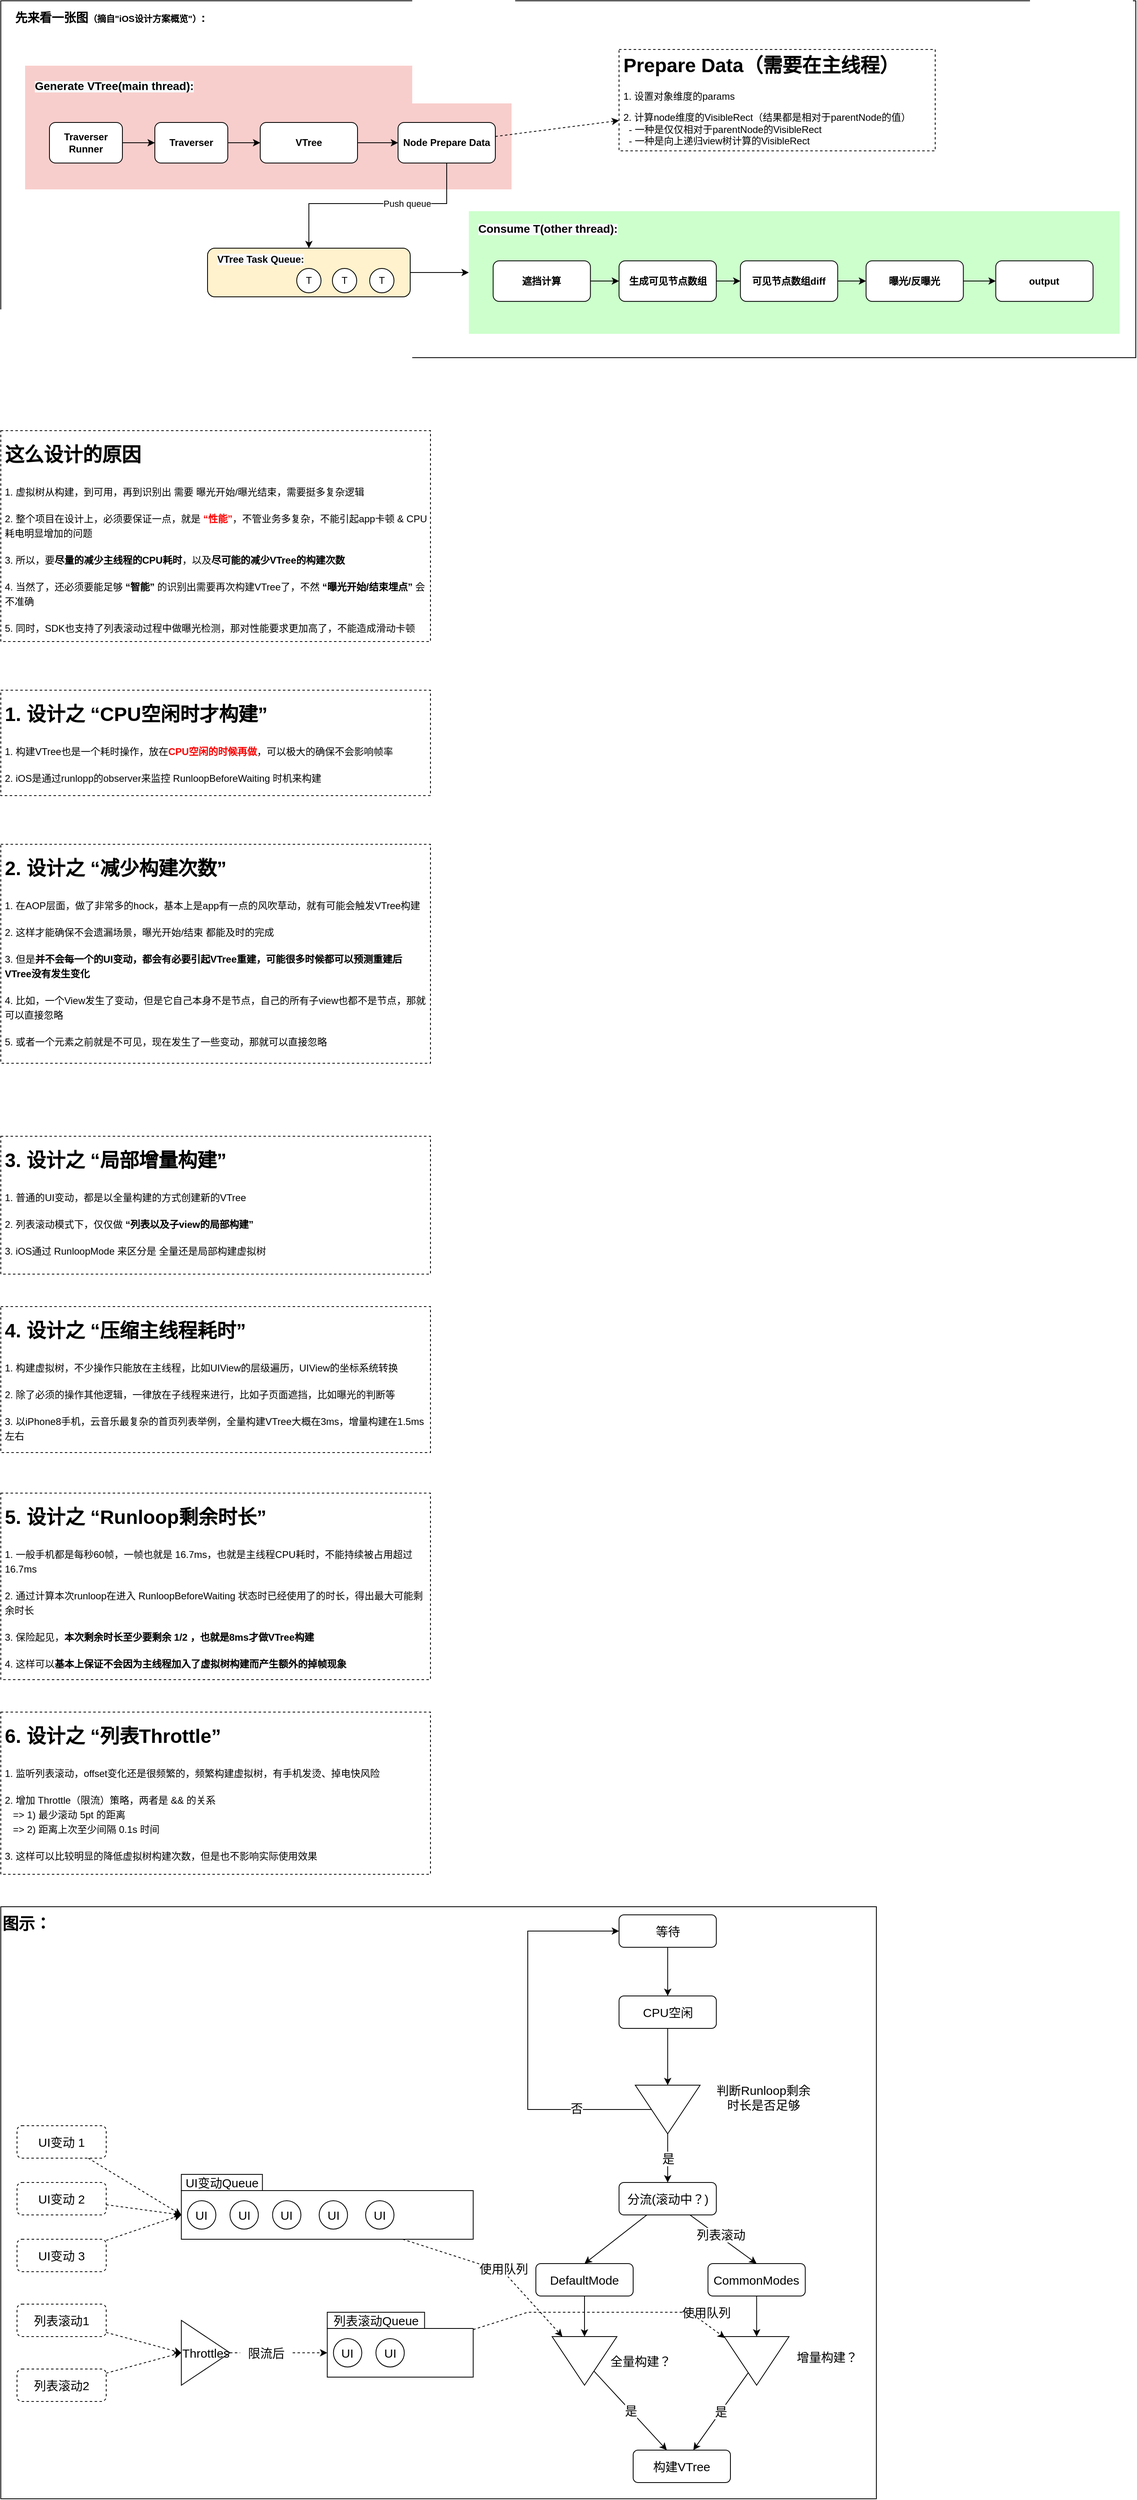 <mxfile version="14.6.11" type="github">
  <diagram id="L4FBNL-UVDjdbO8Y7trN" name="Page-1">
    <mxGraphModel dx="1293" dy="841" grid="1" gridSize="10" guides="1" tooltips="1" connect="1" arrows="1" fold="1" page="1" pageScale="1" pageWidth="827" pageHeight="1169" math="0" shadow="0">
      <root>
        <mxCell id="0" />
        <mxCell id="1" parent="0" />
        <mxCell id="hzlUUfZDoiTQ5_s8J0j7-102" value="" style="rounded=0;whiteSpace=wrap;html=1;fontSize=15;strokeColor=#000000;align=center;" vertex="1" parent="1">
          <mxGeometry x="40" y="2390" width="1080" height="730" as="geometry" />
        </mxCell>
        <mxCell id="hzlUUfZDoiTQ5_s8J0j7-34" value="" style="rounded=0;whiteSpace=wrap;html=1;" vertex="1" parent="1">
          <mxGeometry x="40" y="40" width="1400" height="440" as="geometry" />
        </mxCell>
        <mxCell id="hzlUUfZDoiTQ5_s8J0j7-2" value="&lt;b style=&quot;font-size: 15px&quot;&gt;先来看一张图&lt;/b&gt;&lt;b&gt;&lt;font style=&quot;font-size: 11px&quot;&gt;（摘自&quot;iOS设计方案概览&quot;）&lt;/font&gt;&lt;/b&gt;&lt;b style=&quot;font-size: 15px&quot;&gt;:&lt;/b&gt;" style="text;html=1;strokeColor=none;fillColor=none;align=center;verticalAlign=middle;whiteSpace=wrap;rounded=0;fontSize=15;" vertex="1" parent="1">
          <mxGeometry x="40" y="40" width="270" height="40" as="geometry" />
        </mxCell>
        <mxCell id="hzlUUfZDoiTQ5_s8J0j7-4" value="" style="rounded=0;whiteSpace=wrap;html=1;dashed=1;fillColor=#F8CECC;strokeColor=none;" vertex="1" parent="1">
          <mxGeometry x="70" y="120" width="600" height="152.5" as="geometry" />
        </mxCell>
        <mxCell id="hzlUUfZDoiTQ5_s8J0j7-5" style="edgeStyle=orthogonalEdgeStyle;rounded=0;orthogonalLoop=1;jettySize=auto;html=1;" edge="1" parent="1" source="hzlUUfZDoiTQ5_s8J0j7-6" target="hzlUUfZDoiTQ5_s8J0j7-8">
          <mxGeometry relative="1" as="geometry" />
        </mxCell>
        <mxCell id="hzlUUfZDoiTQ5_s8J0j7-6" value="&lt;b&gt;Traverser&lt;br&gt;Runner&lt;/b&gt;" style="rounded=1;whiteSpace=wrap;html=1;" vertex="1" parent="1">
          <mxGeometry x="100" y="190" width="90" height="50" as="geometry" />
        </mxCell>
        <mxCell id="hzlUUfZDoiTQ5_s8J0j7-7" style="edgeStyle=orthogonalEdgeStyle;rounded=0;orthogonalLoop=1;jettySize=auto;html=1;" edge="1" parent="1" source="hzlUUfZDoiTQ5_s8J0j7-8" target="hzlUUfZDoiTQ5_s8J0j7-12">
          <mxGeometry relative="1" as="geometry" />
        </mxCell>
        <mxCell id="hzlUUfZDoiTQ5_s8J0j7-8" value="&lt;b&gt;Traverser&lt;/b&gt;" style="rounded=1;whiteSpace=wrap;html=1;" vertex="1" parent="1">
          <mxGeometry x="230" y="190" width="90" height="50" as="geometry" />
        </mxCell>
        <mxCell id="hzlUUfZDoiTQ5_s8J0j7-9" style="edgeStyle=elbowEdgeStyle;rounded=0;orthogonalLoop=1;jettySize=auto;html=1;entryX=0.5;entryY=0;entryDx=0;entryDy=0;elbow=vertical;exitX=0.5;exitY=1;exitDx=0;exitDy=0;" edge="1" parent="1" source="hzlUUfZDoiTQ5_s8J0j7-24" target="hzlUUfZDoiTQ5_s8J0j7-14">
          <mxGeometry relative="1" as="geometry">
            <Array as="points">
              <mxPoint x="510" y="290" />
              <mxPoint x="570" y="300" />
            </Array>
          </mxGeometry>
        </mxCell>
        <mxCell id="hzlUUfZDoiTQ5_s8J0j7-10" value="Push queue" style="edgeLabel;html=1;align=center;verticalAlign=middle;resizable=0;points=[];" vertex="1" connectable="0" parent="hzlUUfZDoiTQ5_s8J0j7-9">
          <mxGeometry x="-0.17" relative="1" as="geometry">
            <mxPoint x="15" as="offset" />
          </mxGeometry>
        </mxCell>
        <mxCell id="hzlUUfZDoiTQ5_s8J0j7-11" style="edgeStyle=elbowEdgeStyle;rounded=0;orthogonalLoop=1;jettySize=auto;elbow=vertical;html=1;" edge="1" parent="1" source="hzlUUfZDoiTQ5_s8J0j7-12" target="hzlUUfZDoiTQ5_s8J0j7-24">
          <mxGeometry relative="1" as="geometry" />
        </mxCell>
        <mxCell id="hzlUUfZDoiTQ5_s8J0j7-12" value="&lt;b&gt;VTree&lt;/b&gt;" style="rounded=1;whiteSpace=wrap;html=1;" vertex="1" parent="1">
          <mxGeometry x="360" y="190" width="120" height="50" as="geometry" />
        </mxCell>
        <mxCell id="hzlUUfZDoiTQ5_s8J0j7-13" style="edgeStyle=elbowEdgeStyle;rounded=0;orthogonalLoop=1;jettySize=auto;elbow=vertical;html=1;entryX=0;entryY=0.5;entryDx=0;entryDy=0;" edge="1" parent="1" source="hzlUUfZDoiTQ5_s8J0j7-14" target="hzlUUfZDoiTQ5_s8J0j7-19">
          <mxGeometry relative="1" as="geometry" />
        </mxCell>
        <mxCell id="hzlUUfZDoiTQ5_s8J0j7-14" value="" style="rounded=1;whiteSpace=wrap;html=1;fillColor=#FFF2CC;" vertex="1" parent="1">
          <mxGeometry x="295" y="345" width="250" height="60" as="geometry" />
        </mxCell>
        <mxCell id="hzlUUfZDoiTQ5_s8J0j7-15" value="&lt;b style=&quot;color: rgb(0 , 0 , 0) ; font-family: &amp;#34;helvetica&amp;#34; ; font-size: 12px ; font-style: normal ; letter-spacing: normal ; text-align: center ; text-indent: 0px ; text-transform: none ; word-spacing: 0px ; background-color: rgb(248 , 249 , 250)&quot;&gt;VTree Task Queue:&lt;/b&gt;" style="text;whiteSpace=wrap;html=1;" vertex="1" parent="1">
          <mxGeometry x="305" y="345" width="130" height="30" as="geometry" />
        </mxCell>
        <mxCell id="hzlUUfZDoiTQ5_s8J0j7-16" value="T" style="ellipse;whiteSpace=wrap;html=1;aspect=fixed;" vertex="1" parent="1">
          <mxGeometry x="405" y="370" width="30" height="30" as="geometry" />
        </mxCell>
        <mxCell id="hzlUUfZDoiTQ5_s8J0j7-17" value="T" style="ellipse;whiteSpace=wrap;html=1;aspect=fixed;" vertex="1" parent="1">
          <mxGeometry x="449" y="370" width="30" height="30" as="geometry" />
        </mxCell>
        <mxCell id="hzlUUfZDoiTQ5_s8J0j7-18" value="T" style="ellipse;whiteSpace=wrap;html=1;aspect=fixed;" vertex="1" parent="1">
          <mxGeometry x="495" y="370" width="30" height="30" as="geometry" />
        </mxCell>
        <mxCell id="hzlUUfZDoiTQ5_s8J0j7-19" value="" style="rounded=0;whiteSpace=wrap;html=1;dashed=1;fillColor=#CCFFCC;strokeColor=none;" vertex="1" parent="1">
          <mxGeometry x="617.3" y="299.38" width="802.7" height="151.25" as="geometry" />
        </mxCell>
        <mxCell id="hzlUUfZDoiTQ5_s8J0j7-20" value="&lt;b style=&quot;color: rgb(0 , 0 , 0) ; font-family: &amp;#34;helvetica&amp;#34; ; font-style: normal ; letter-spacing: normal ; text-align: center ; text-indent: 0px ; text-transform: none ; word-spacing: 0px ; background-color: rgb(248 , 249 , 250)&quot;&gt;&lt;font style=&quot;font-size: 14px&quot;&gt;Consume T(other thread):&lt;/font&gt;&lt;/b&gt;" style="text;whiteSpace=wrap;html=1;" vertex="1" parent="1">
          <mxGeometry x="627.3" y="305.63" width="220" height="30" as="geometry" />
        </mxCell>
        <mxCell id="hzlUUfZDoiTQ5_s8J0j7-21" style="edgeStyle=elbowEdgeStyle;rounded=0;orthogonalLoop=1;jettySize=auto;elbow=vertical;html=1;" edge="1" parent="1" source="hzlUUfZDoiTQ5_s8J0j7-22" target="hzlUUfZDoiTQ5_s8J0j7-27">
          <mxGeometry relative="1" as="geometry" />
        </mxCell>
        <mxCell id="hzlUUfZDoiTQ5_s8J0j7-22" value="&lt;b&gt;遮挡计算&lt;/b&gt;" style="rounded=1;whiteSpace=wrap;html=1;" vertex="1" parent="1">
          <mxGeometry x="647.3" y="360.63" width="120" height="50" as="geometry" />
        </mxCell>
        <mxCell id="hzlUUfZDoiTQ5_s8J0j7-23" style="rounded=0;orthogonalLoop=1;jettySize=auto;html=1;dashed=1;" edge="1" parent="1" source="hzlUUfZDoiTQ5_s8J0j7-24" target="hzlUUfZDoiTQ5_s8J0j7-33">
          <mxGeometry relative="1" as="geometry" />
        </mxCell>
        <mxCell id="hzlUUfZDoiTQ5_s8J0j7-24" value="&lt;b&gt;Node Prepare Data&lt;/b&gt;" style="rounded=1;whiteSpace=wrap;html=1;" vertex="1" parent="1">
          <mxGeometry x="530" y="190" width="120" height="50" as="geometry" />
        </mxCell>
        <mxCell id="hzlUUfZDoiTQ5_s8J0j7-25" value="&lt;b style=&quot;color: rgb(0 , 0 , 0) ; font-family: &amp;#34;helvetica&amp;#34; ; font-style: normal ; letter-spacing: normal ; text-align: center ; text-indent: 0px ; text-transform: none ; word-spacing: 0px ; background-color: rgb(248 , 249 , 250)&quot;&gt;&lt;font style=&quot;font-size: 14px&quot;&gt;Generate VTree(main thread):&lt;/font&gt;&lt;/b&gt;" style="text;whiteSpace=wrap;html=1;" vertex="1" parent="1">
          <mxGeometry x="80" y="130" width="200" height="30" as="geometry" />
        </mxCell>
        <mxCell id="hzlUUfZDoiTQ5_s8J0j7-26" style="edgeStyle=elbowEdgeStyle;rounded=0;orthogonalLoop=1;jettySize=auto;elbow=vertical;html=1;" edge="1" parent="1" source="hzlUUfZDoiTQ5_s8J0j7-27" target="hzlUUfZDoiTQ5_s8J0j7-29">
          <mxGeometry relative="1" as="geometry" />
        </mxCell>
        <mxCell id="hzlUUfZDoiTQ5_s8J0j7-27" value="&lt;b&gt;生成可见节点数组&lt;/b&gt;" style="rounded=1;whiteSpace=wrap;html=1;" vertex="1" parent="1">
          <mxGeometry x="802.6" y="360.63" width="120" height="50" as="geometry" />
        </mxCell>
        <mxCell id="hzlUUfZDoiTQ5_s8J0j7-28" style="edgeStyle=elbowEdgeStyle;rounded=0;orthogonalLoop=1;jettySize=auto;elbow=vertical;html=1;" edge="1" parent="1" source="hzlUUfZDoiTQ5_s8J0j7-29" target="hzlUUfZDoiTQ5_s8J0j7-31">
          <mxGeometry relative="1" as="geometry" />
        </mxCell>
        <mxCell id="hzlUUfZDoiTQ5_s8J0j7-29" value="&lt;b&gt;可见节点数组diff&lt;/b&gt;" style="rounded=1;whiteSpace=wrap;html=1;" vertex="1" parent="1">
          <mxGeometry x="952.3" y="360.63" width="120" height="50" as="geometry" />
        </mxCell>
        <mxCell id="hzlUUfZDoiTQ5_s8J0j7-30" style="edgeStyle=elbowEdgeStyle;rounded=0;orthogonalLoop=1;jettySize=auto;elbow=vertical;html=1;" edge="1" parent="1" source="hzlUUfZDoiTQ5_s8J0j7-31" target="hzlUUfZDoiTQ5_s8J0j7-32">
          <mxGeometry relative="1" as="geometry" />
        </mxCell>
        <mxCell id="hzlUUfZDoiTQ5_s8J0j7-31" value="&lt;b&gt;曝光/反曝光&lt;/b&gt;" style="rounded=1;whiteSpace=wrap;html=1;" vertex="1" parent="1">
          <mxGeometry x="1107.3" y="360.63" width="120" height="50" as="geometry" />
        </mxCell>
        <mxCell id="hzlUUfZDoiTQ5_s8J0j7-32" value="&lt;b&gt;output&lt;/b&gt;" style="rounded=1;whiteSpace=wrap;html=1;" vertex="1" parent="1">
          <mxGeometry x="1267.3" y="360.63" width="120" height="50" as="geometry" />
        </mxCell>
        <mxCell id="hzlUUfZDoiTQ5_s8J0j7-33" value="&lt;h1&gt;Prepare Data（需要在主线程）&lt;/h1&gt;&lt;p&gt;1. 设置对象维度的params&lt;/p&gt;&lt;p&gt;2. 计算node维度的VisibleRect（结果都是相对于parentNode的值）&lt;br&gt;&amp;nbsp; - 一种是仅仅相对于parentNode的VisibleRect&lt;br&gt;&amp;nbsp; - 一种是向上递归view树计算的VisibleRect&lt;/p&gt;" style="text;html=1;fillColor=none;spacing=5;spacingTop=-20;whiteSpace=wrap;overflow=hidden;rounded=0;dashed=1;strokeColor=#000000;" vertex="1" parent="1">
          <mxGeometry x="802.6" y="100" width="390" height="125" as="geometry" />
        </mxCell>
        <mxCell id="hzlUUfZDoiTQ5_s8J0j7-35" value="&lt;h1&gt;&lt;font style=&quot;font-size: 24px&quot;&gt;这么设计的原因&lt;/font&gt;&lt;/h1&gt;&lt;p&gt;&lt;font style=&quot;font-size: 12px&quot;&gt;1. 虚拟树从构建，到可用，再到识别出 需要 曝光开始/曝光结束，需要挺多复杂逻辑&lt;/font&gt;&lt;/p&gt;&lt;p&gt;&lt;font style=&quot;font-size: 12px&quot;&gt;2. 整个项目在设计上，必须要保证一点，就是 &lt;font color=&quot;#ff0000&quot; style=&quot;font-weight: bold&quot;&gt;“性能”&lt;/font&gt;，不管业务多复杂，不能引起app卡顿 &amp;amp; CPU耗电明显增加的问题&lt;/font&gt;&lt;/p&gt;&lt;p&gt;&lt;font style=&quot;font-size: 12px&quot;&gt;3. 所以，要&lt;b&gt;尽量的减少主线程的CPU耗时&lt;/b&gt;，以及&lt;b&gt;尽可能的减少VTree的构建次数&lt;/b&gt;&lt;/font&gt;&lt;/p&gt;&lt;p&gt;&lt;font style=&quot;font-size: 12px&quot;&gt;4. 当然了，还必须要能足够 &lt;b&gt;“智能”&lt;/b&gt; 的识别出需要再次构建VTree了，不然 &lt;b&gt;“曝光开始/结束埋点”&lt;/b&gt; 会不准确&lt;/font&gt;&lt;/p&gt;&lt;p&gt;&lt;font style=&quot;font-size: 12px&quot;&gt;5. 同时，SDK也支持了列表滚动过程中做曝光检测，那对性能要求更加高了，不能造成滑动卡顿&lt;/font&gt;&lt;/p&gt;" style="text;html=1;fillColor=none;spacing=5;spacingTop=-20;whiteSpace=wrap;overflow=hidden;rounded=0;fontSize=15;align=left;strokeColor=#000000;dashed=1;" vertex="1" parent="1">
          <mxGeometry x="40" y="570" width="530" height="260" as="geometry" />
        </mxCell>
        <mxCell id="hzlUUfZDoiTQ5_s8J0j7-36" value="&lt;h1&gt;&lt;font style=&quot;font-size: 24px&quot;&gt;1. 设计之 “CPU空闲时才构建”&lt;/font&gt;&lt;/h1&gt;&lt;p&gt;&lt;font style=&quot;font-size: 12px&quot;&gt;1. 构建VTree也是一个耗时操作，放在&lt;b&gt;&lt;font color=&quot;#ff0000&quot;&gt;CPU空闲的时候再做&lt;/font&gt;&lt;/b&gt;，可以极大的确保不会影响帧率&lt;/font&gt;&lt;/p&gt;&lt;p&gt;&lt;font style=&quot;font-size: 12px&quot;&gt;2. iOS是通过runlopp的observer来监控 RunloopBeforeWaiting 时机来构建&lt;/font&gt;&lt;/p&gt;" style="text;html=1;fillColor=none;spacing=5;spacingTop=-20;whiteSpace=wrap;overflow=hidden;rounded=0;fontSize=15;align=left;strokeColor=#000000;dashed=1;" vertex="1" parent="1">
          <mxGeometry x="40" y="890" width="530" height="130" as="geometry" />
        </mxCell>
        <mxCell id="hzlUUfZDoiTQ5_s8J0j7-37" value="&lt;h1&gt;&lt;font style=&quot;font-size: 24px&quot;&gt;2. 设计之 “减少构建次数”&lt;/font&gt;&lt;/h1&gt;&lt;p&gt;&lt;font style=&quot;font-size: 12px&quot;&gt;1. 在AOP层面，做了非常多的hock，基本上是app有一点的风吹草动，就有可能会触发VTree构建&lt;/font&gt;&lt;/p&gt;&lt;p&gt;&lt;font style=&quot;font-size: 12px&quot;&gt;2. 这样才能确保不会遗漏场景，曝光开始/结束 都能及时的完成&lt;/font&gt;&lt;/p&gt;&lt;p&gt;&lt;font style=&quot;font-size: 12px&quot;&gt;3. 但是&lt;b&gt;并不会每一个的UI变动，都会有必要引起VTree重建，可能很多时候都可以预测重建后VTree没有发生变化&lt;/b&gt;&lt;/font&gt;&lt;/p&gt;&lt;p&gt;&lt;font style=&quot;font-size: 12px&quot;&gt;4. 比如，一个View发生了变动，但是它自己本身不是节点，自己的所有子view也都不是节点，那就可以直接忽略&lt;/font&gt;&lt;/p&gt;&lt;p&gt;&lt;font style=&quot;font-size: 12px&quot;&gt;5. 或者一个元素之前就是不可见，现在发生了一些变动，那就可以直接忽略&lt;/font&gt;&lt;/p&gt;" style="text;html=1;fillColor=none;spacing=5;spacingTop=-20;whiteSpace=wrap;overflow=hidden;rounded=0;fontSize=15;align=left;strokeColor=#000000;dashed=1;" vertex="1" parent="1">
          <mxGeometry x="40" y="1080" width="530" height="270" as="geometry" />
        </mxCell>
        <mxCell id="hzlUUfZDoiTQ5_s8J0j7-38" value="&lt;h1&gt;&lt;font style=&quot;font-size: 24px&quot;&gt;3. 设计之 “局部增量构建”&lt;/font&gt;&lt;/h1&gt;&lt;p&gt;&lt;font style=&quot;font-size: 12px&quot;&gt;1. 普通的UI变动，都是以全量构建的方式创建新的VTree&lt;/font&gt;&lt;/p&gt;&lt;p&gt;&lt;font style=&quot;font-size: 12px&quot;&gt;2. 列表滚动模式下，仅仅做 &lt;b&gt;“列表以及子view的局部构建”&amp;nbsp;&lt;/b&gt;&lt;/font&gt;&lt;/p&gt;&lt;p&gt;&lt;font style=&quot;font-size: 12px&quot;&gt;3. iOS通过 RunloopMode 来区分是 全量还是局部构建虚拟树&lt;/font&gt;&lt;/p&gt;" style="text;html=1;fillColor=none;spacing=5;spacingTop=-20;whiteSpace=wrap;overflow=hidden;rounded=0;fontSize=15;align=left;strokeColor=#000000;dashed=1;" vertex="1" parent="1">
          <mxGeometry x="40" y="1440" width="530" height="170" as="geometry" />
        </mxCell>
        <mxCell id="hzlUUfZDoiTQ5_s8J0j7-39" value="&lt;h1&gt;&lt;font style=&quot;font-size: 24px&quot;&gt;4. 设计之 “压缩主线程耗时”&lt;/font&gt;&lt;/h1&gt;&lt;p&gt;&lt;font style=&quot;font-size: 12px&quot;&gt;1. 构建虚拟树，不少操作只能放在主线程，比如UIView的层级遍历，UIView的坐标系统转换&lt;br&gt;&lt;/font&gt;&lt;/p&gt;&lt;p&gt;&lt;font style=&quot;font-size: 12px&quot;&gt;2. 除了必须的操作其他逻辑，一律放在子线程来进行，比如子页面遮挡，比如曝光的判断等&lt;/font&gt;&lt;/p&gt;&lt;p&gt;&lt;font style=&quot;font-size: 12px&quot;&gt;3. 以iPhone8手机，云音乐最复杂的首页列表举例，全量构建VTree大概在3ms，增量构建在1.5ms左右&lt;/font&gt;&lt;/p&gt;" style="text;html=1;fillColor=none;spacing=5;spacingTop=-20;whiteSpace=wrap;overflow=hidden;rounded=0;fontSize=15;align=left;strokeColor=#000000;dashed=1;" vertex="1" parent="1">
          <mxGeometry x="40" y="1650" width="530" height="180" as="geometry" />
        </mxCell>
        <mxCell id="hzlUUfZDoiTQ5_s8J0j7-40" value="&lt;h1&gt;&lt;font style=&quot;font-size: 24px&quot;&gt;5. 设计之 “Runloop剩余时长”&lt;/font&gt;&lt;/h1&gt;&lt;p&gt;&lt;font style=&quot;font-size: 12px&quot;&gt;1. 一般手机都是每秒60帧，一帧也就是 16.7ms，也就是主线程CPU耗时，不能持续被占用超过16.7ms&lt;/font&gt;&lt;/p&gt;&lt;p&gt;&lt;font style=&quot;font-size: 12px&quot;&gt;2. 通过计算本次runloop在进入 RunloopBeforeWaiting 状态时已经使用了的时长，得出最大可能剩余时长&lt;/font&gt;&lt;/p&gt;&lt;p&gt;&lt;font style=&quot;font-size: 12px&quot;&gt;3. 保险起见，&lt;b&gt;本次剩余时长至少要剩余 1/2 ，也就是8ms才做VTree构建&lt;/b&gt;&lt;/font&gt;&lt;/p&gt;&lt;p&gt;&lt;font style=&quot;font-size: 12px&quot;&gt;4. 这样可以&lt;b&gt;基本上保证不会因为主线程加入了虚拟树构建而产生额外的掉帧现象&lt;/b&gt;&lt;/font&gt;&lt;/p&gt;" style="text;html=1;fillColor=none;spacing=5;spacingTop=-20;whiteSpace=wrap;overflow=hidden;rounded=0;fontSize=15;align=left;strokeColor=#000000;dashed=1;" vertex="1" parent="1">
          <mxGeometry x="40" y="1880" width="530" height="230" as="geometry" />
        </mxCell>
        <mxCell id="hzlUUfZDoiTQ5_s8J0j7-61" style="rounded=0;orthogonalLoop=1;jettySize=auto;html=1;entryX=0;entryY=0.5;entryDx=0;entryDy=0;fontSize=15;dashed=1;" edge="1" parent="1" source="hzlUUfZDoiTQ5_s8J0j7-41" target="hzlUUfZDoiTQ5_s8J0j7-46">
          <mxGeometry relative="1" as="geometry" />
        </mxCell>
        <mxCell id="hzlUUfZDoiTQ5_s8J0j7-41" value="UI变动 1" style="rounded=1;whiteSpace=wrap;html=1;dashed=1;fontSize=15;strokeColor=#000000;align=center;" vertex="1" parent="1">
          <mxGeometry x="60.0" y="2660" width="110" height="40" as="geometry" />
        </mxCell>
        <mxCell id="hzlUUfZDoiTQ5_s8J0j7-62" style="edgeStyle=none;rounded=0;orthogonalLoop=1;jettySize=auto;html=1;entryX=0;entryY=0.5;entryDx=0;entryDy=0;dashed=1;fontSize=15;" edge="1" parent="1" source="hzlUUfZDoiTQ5_s8J0j7-42" target="hzlUUfZDoiTQ5_s8J0j7-46">
          <mxGeometry relative="1" as="geometry" />
        </mxCell>
        <mxCell id="hzlUUfZDoiTQ5_s8J0j7-42" value="UI变动 2" style="rounded=1;whiteSpace=wrap;html=1;dashed=1;fontSize=15;strokeColor=#000000;align=center;" vertex="1" parent="1">
          <mxGeometry x="60.0" y="2730" width="110" height="40" as="geometry" />
        </mxCell>
        <mxCell id="hzlUUfZDoiTQ5_s8J0j7-63" style="edgeStyle=none;rounded=0;orthogonalLoop=1;jettySize=auto;html=1;entryX=0;entryY=0.5;entryDx=0;entryDy=0;dashed=1;fontSize=15;" edge="1" parent="1" source="hzlUUfZDoiTQ5_s8J0j7-43" target="hzlUUfZDoiTQ5_s8J0j7-46">
          <mxGeometry relative="1" as="geometry" />
        </mxCell>
        <mxCell id="hzlUUfZDoiTQ5_s8J0j7-43" value="UI变动 3" style="rounded=1;whiteSpace=wrap;html=1;dashed=1;fontSize=15;strokeColor=#000000;align=center;" vertex="1" parent="1">
          <mxGeometry x="60.0" y="2800" width="110" height="40" as="geometry" />
        </mxCell>
        <mxCell id="hzlUUfZDoiTQ5_s8J0j7-64" style="edgeStyle=none;rounded=0;orthogonalLoop=1;jettySize=auto;html=1;entryX=0;entryY=0.5;entryDx=0;entryDy=0;dashed=1;fontSize=15;" edge="1" parent="1" source="hzlUUfZDoiTQ5_s8J0j7-44" target="hzlUUfZDoiTQ5_s8J0j7-66">
          <mxGeometry relative="1" as="geometry" />
        </mxCell>
        <mxCell id="hzlUUfZDoiTQ5_s8J0j7-44" value="列表滚动1" style="rounded=1;whiteSpace=wrap;html=1;dashed=1;fontSize=15;strokeColor=#000000;align=center;" vertex="1" parent="1">
          <mxGeometry x="60.0" y="2880" width="110" height="40" as="geometry" />
        </mxCell>
        <mxCell id="hzlUUfZDoiTQ5_s8J0j7-65" style="edgeStyle=none;rounded=0;orthogonalLoop=1;jettySize=auto;html=1;entryX=0;entryY=0.5;entryDx=0;entryDy=0;dashed=1;fontSize=15;" edge="1" parent="1" source="hzlUUfZDoiTQ5_s8J0j7-45" target="hzlUUfZDoiTQ5_s8J0j7-66">
          <mxGeometry relative="1" as="geometry" />
        </mxCell>
        <mxCell id="hzlUUfZDoiTQ5_s8J0j7-45" value="列表滚动2" style="rounded=1;whiteSpace=wrap;html=1;dashed=1;fontSize=15;strokeColor=#000000;align=center;" vertex="1" parent="1">
          <mxGeometry x="60.0" y="2960" width="110" height="40" as="geometry" />
        </mxCell>
        <mxCell id="hzlUUfZDoiTQ5_s8J0j7-96" style="edgeStyle=none;rounded=0;orthogonalLoop=1;jettySize=auto;html=1;fontSize=15;dashed=1;" edge="1" parent="1" source="hzlUUfZDoiTQ5_s8J0j7-46" target="hzlUUfZDoiTQ5_s8J0j7-89">
          <mxGeometry relative="1" as="geometry">
            <Array as="points">
              <mxPoint x="660" y="2840" />
            </Array>
          </mxGeometry>
        </mxCell>
        <mxCell id="hzlUUfZDoiTQ5_s8J0j7-97" value="使用队列" style="edgeLabel;html=1;align=center;verticalAlign=middle;resizable=0;points=[];fontSize=15;" vertex="1" connectable="0" parent="hzlUUfZDoiTQ5_s8J0j7-96">
          <mxGeometry x="0.081" y="4" relative="1" as="geometry">
            <mxPoint as="offset" />
          </mxGeometry>
        </mxCell>
        <mxCell id="hzlUUfZDoiTQ5_s8J0j7-46" value="" style="rounded=0;whiteSpace=wrap;html=1;fontSize=15;strokeColor=#000000;align=center;" vertex="1" parent="1">
          <mxGeometry x="262.7" y="2740" width="360" height="60" as="geometry" />
        </mxCell>
        <mxCell id="hzlUUfZDoiTQ5_s8J0j7-47" value="UI" style="ellipse;whiteSpace=wrap;html=1;aspect=fixed;fontSize=15;strokeColor=#000000;align=center;" vertex="1" parent="1">
          <mxGeometry x="270.3" y="2752.5" width="35" height="35" as="geometry" />
        </mxCell>
        <mxCell id="hzlUUfZDoiTQ5_s8J0j7-48" value="UI" style="ellipse;whiteSpace=wrap;html=1;aspect=fixed;fontSize=15;strokeColor=#000000;align=center;" vertex="1" parent="1">
          <mxGeometry x="432.7" y="2752.5" width="35" height="35" as="geometry" />
        </mxCell>
        <mxCell id="hzlUUfZDoiTQ5_s8J0j7-49" value="UI" style="ellipse;whiteSpace=wrap;html=1;aspect=fixed;fontSize=15;strokeColor=#000000;align=center;" vertex="1" parent="1">
          <mxGeometry x="322.7" y="2752.5" width="35" height="35" as="geometry" />
        </mxCell>
        <mxCell id="hzlUUfZDoiTQ5_s8J0j7-50" value="UI" style="ellipse;whiteSpace=wrap;html=1;aspect=fixed;fontSize=15;strokeColor=#000000;align=center;" vertex="1" parent="1">
          <mxGeometry x="375.2" y="2752.5" width="35" height="35" as="geometry" />
        </mxCell>
        <mxCell id="hzlUUfZDoiTQ5_s8J0j7-51" value="UI" style="ellipse;whiteSpace=wrap;html=1;aspect=fixed;fontSize=15;strokeColor=#000000;align=center;" vertex="1" parent="1">
          <mxGeometry x="490" y="2752.5" width="35" height="35" as="geometry" />
        </mxCell>
        <mxCell id="hzlUUfZDoiTQ5_s8J0j7-52" value="UI变动Queue" style="text;html=1;fillColor=none;align=center;verticalAlign=middle;whiteSpace=wrap;rounded=0;fontSize=15;strokeColor=#000000;" vertex="1" parent="1">
          <mxGeometry x="262.7" y="2720" width="100" height="20" as="geometry" />
        </mxCell>
        <mxCell id="hzlUUfZDoiTQ5_s8J0j7-98" style="edgeStyle=none;rounded=0;orthogonalLoop=1;jettySize=auto;html=1;dashed=1;fontSize=15;" edge="1" parent="1" source="hzlUUfZDoiTQ5_s8J0j7-53" target="hzlUUfZDoiTQ5_s8J0j7-88">
          <mxGeometry relative="1" as="geometry">
            <Array as="points">
              <mxPoint x="690" y="2890" />
              <mxPoint x="890" y="2890" />
            </Array>
          </mxGeometry>
        </mxCell>
        <mxCell id="hzlUUfZDoiTQ5_s8J0j7-53" value="" style="rounded=0;whiteSpace=wrap;html=1;fontSize=15;strokeColor=#000000;align=center;" vertex="1" parent="1">
          <mxGeometry x="442.7" y="2910" width="180" height="60" as="geometry" />
        </mxCell>
        <mxCell id="hzlUUfZDoiTQ5_s8J0j7-54" value="UI" style="ellipse;whiteSpace=wrap;html=1;aspect=fixed;fontSize=15;strokeColor=#000000;align=center;" vertex="1" parent="1">
          <mxGeometry x="450.3" y="2922.5" width="35" height="35" as="geometry" />
        </mxCell>
        <mxCell id="hzlUUfZDoiTQ5_s8J0j7-56" value="UI" style="ellipse;whiteSpace=wrap;html=1;aspect=fixed;fontSize=15;strokeColor=#000000;align=center;" vertex="1" parent="1">
          <mxGeometry x="502.7" y="2922.5" width="35" height="35" as="geometry" />
        </mxCell>
        <mxCell id="hzlUUfZDoiTQ5_s8J0j7-59" value="列表滚动Queue" style="text;html=1;fillColor=none;align=center;verticalAlign=middle;whiteSpace=wrap;rounded=0;fontSize=15;strokeColor=#000000;" vertex="1" parent="1">
          <mxGeometry x="442.7" y="2890" width="120" height="20" as="geometry" />
        </mxCell>
        <mxCell id="hzlUUfZDoiTQ5_s8J0j7-60" value="&lt;h1&gt;&lt;font style=&quot;font-size: 24px&quot;&gt;6. 设计之 “列表Throttle”&lt;/font&gt;&lt;/h1&gt;&lt;p&gt;&lt;font style=&quot;font-size: 12px&quot;&gt;1. 监听列表滚动，offset变化还是很频繁的，频繁构建虚拟树，有手机发烫、掉电快风险&lt;/font&gt;&lt;/p&gt;&lt;p&gt;&lt;font style=&quot;font-size: 12px&quot;&gt;2. 增加 Throttle（限流）策略，两者是 &amp;amp;&amp;amp; 的关系&lt;br&gt;&amp;nbsp; &amp;nbsp;=&amp;gt; 1) 最少滚动 5pt 的距离&lt;br&gt;&amp;nbsp; &amp;nbsp;=&amp;gt; 2) 距离上次至少间隔 0.1s 时间&lt;/font&gt;&lt;/p&gt;&lt;p&gt;&lt;font style=&quot;font-size: 12px&quot;&gt;3. 这样可以比较明显的降低虚拟树构建次数，但是也不影响实际使用效果&lt;/font&gt;&lt;/p&gt;" style="text;html=1;fillColor=none;spacing=5;spacingTop=-20;whiteSpace=wrap;overflow=hidden;rounded=0;fontSize=15;align=left;strokeColor=#000000;dashed=1;" vertex="1" parent="1">
          <mxGeometry x="40" y="2150" width="530" height="200" as="geometry" />
        </mxCell>
        <mxCell id="hzlUUfZDoiTQ5_s8J0j7-67" style="edgeStyle=none;rounded=0;orthogonalLoop=1;jettySize=auto;html=1;entryX=0;entryY=0.5;entryDx=0;entryDy=0;dashed=1;fontSize=15;startArrow=none;" edge="1" parent="1" source="hzlUUfZDoiTQ5_s8J0j7-68" target="hzlUUfZDoiTQ5_s8J0j7-53">
          <mxGeometry relative="1" as="geometry" />
        </mxCell>
        <mxCell id="hzlUUfZDoiTQ5_s8J0j7-66" value="Throttles" style="triangle;whiteSpace=wrap;html=1;fontSize=15;strokeColor=#000000;align=center;" vertex="1" parent="1">
          <mxGeometry x="262.7" y="2900" width="60" height="80" as="geometry" />
        </mxCell>
        <mxCell id="hzlUUfZDoiTQ5_s8J0j7-68" value="限流后" style="text;html=1;strokeColor=none;fillColor=none;align=center;verticalAlign=middle;whiteSpace=wrap;rounded=0;fontSize=15;" vertex="1" parent="1">
          <mxGeometry x="335.2" y="2930" width="64.8" height="20" as="geometry" />
        </mxCell>
        <mxCell id="hzlUUfZDoiTQ5_s8J0j7-69" value="" style="edgeStyle=none;rounded=0;orthogonalLoop=1;jettySize=auto;html=1;entryX=0;entryY=0.5;entryDx=0;entryDy=0;dashed=1;fontSize=15;endArrow=none;" edge="1" parent="1" source="hzlUUfZDoiTQ5_s8J0j7-66" target="hzlUUfZDoiTQ5_s8J0j7-68">
          <mxGeometry relative="1" as="geometry">
            <mxPoint x="322.7" y="2940" as="sourcePoint" />
            <mxPoint x="442.7" y="2940" as="targetPoint" />
          </mxGeometry>
        </mxCell>
        <mxCell id="hzlUUfZDoiTQ5_s8J0j7-71" style="edgeStyle=none;rounded=0;orthogonalLoop=1;jettySize=auto;html=1;fontSize=15;" edge="1" parent="1" source="hzlUUfZDoiTQ5_s8J0j7-76" target="hzlUUfZDoiTQ5_s8J0j7-70">
          <mxGeometry relative="1" as="geometry">
            <mxPoint x="862.6" y="2410" as="sourcePoint" />
          </mxGeometry>
        </mxCell>
        <mxCell id="hzlUUfZDoiTQ5_s8J0j7-74" style="edgeStyle=none;rounded=0;orthogonalLoop=1;jettySize=auto;html=1;fontSize=15;" edge="1" parent="1" source="hzlUUfZDoiTQ5_s8J0j7-70" target="hzlUUfZDoiTQ5_s8J0j7-73">
          <mxGeometry relative="1" as="geometry" />
        </mxCell>
        <mxCell id="hzlUUfZDoiTQ5_s8J0j7-70" value="CPU空闲" style="rounded=1;whiteSpace=wrap;html=1;fontSize=15;strokeColor=#000000;align=center;" vertex="1" parent="1">
          <mxGeometry x="802.6" y="2500" width="120" height="40" as="geometry" />
        </mxCell>
        <mxCell id="hzlUUfZDoiTQ5_s8J0j7-77" style="edgeStyle=none;rounded=0;orthogonalLoop=1;jettySize=auto;html=1;entryX=0;entryY=0.5;entryDx=0;entryDy=0;fontSize=15;" edge="1" parent="1" source="hzlUUfZDoiTQ5_s8J0j7-73" target="hzlUUfZDoiTQ5_s8J0j7-76">
          <mxGeometry relative="1" as="geometry">
            <Array as="points">
              <mxPoint x="690" y="2640" />
              <mxPoint x="690" y="2420" />
            </Array>
          </mxGeometry>
        </mxCell>
        <mxCell id="hzlUUfZDoiTQ5_s8J0j7-78" value="否" style="edgeLabel;html=1;align=center;verticalAlign=middle;resizable=0;points=[];fontSize=15;" vertex="1" connectable="0" parent="hzlUUfZDoiTQ5_s8J0j7-77">
          <mxGeometry x="-0.618" y="-2" relative="1" as="geometry">
            <mxPoint as="offset" />
          </mxGeometry>
        </mxCell>
        <mxCell id="hzlUUfZDoiTQ5_s8J0j7-80" value="是" style="edgeStyle=none;rounded=0;orthogonalLoop=1;jettySize=auto;html=1;fontSize=15;" edge="1" parent="1" source="hzlUUfZDoiTQ5_s8J0j7-73" target="hzlUUfZDoiTQ5_s8J0j7-79">
          <mxGeometry relative="1" as="geometry" />
        </mxCell>
        <mxCell id="hzlUUfZDoiTQ5_s8J0j7-73" value="" style="triangle;whiteSpace=wrap;html=1;fontSize=15;strokeColor=#000000;align=center;rotation=90;" vertex="1" parent="1">
          <mxGeometry x="832.6" y="2600" width="60" height="80" as="geometry" />
        </mxCell>
        <mxCell id="hzlUUfZDoiTQ5_s8J0j7-75" value="判断Runloop剩余&lt;br&gt;时长是否足够" style="text;html=1;strokeColor=none;fillColor=none;align=center;verticalAlign=middle;whiteSpace=wrap;rounded=0;fontSize=15;" vertex="1" parent="1">
          <mxGeometry x="912.3" y="2600" width="137.7" height="50" as="geometry" />
        </mxCell>
        <mxCell id="hzlUUfZDoiTQ5_s8J0j7-76" value="等待" style="rounded=1;whiteSpace=wrap;html=1;fontSize=15;strokeColor=#000000;align=center;" vertex="1" parent="1">
          <mxGeometry x="802.6" y="2400" width="120" height="40" as="geometry" />
        </mxCell>
        <mxCell id="hzlUUfZDoiTQ5_s8J0j7-83" style="edgeStyle=none;rounded=0;orthogonalLoop=1;jettySize=auto;html=1;entryX=0.5;entryY=0;entryDx=0;entryDy=0;fontSize=15;" edge="1" parent="1" source="hzlUUfZDoiTQ5_s8J0j7-79" target="hzlUUfZDoiTQ5_s8J0j7-81">
          <mxGeometry relative="1" as="geometry" />
        </mxCell>
        <mxCell id="hzlUUfZDoiTQ5_s8J0j7-84" style="edgeStyle=none;rounded=0;orthogonalLoop=1;jettySize=auto;html=1;entryX=0.5;entryY=0;entryDx=0;entryDy=0;fontSize=15;" edge="1" parent="1" source="hzlUUfZDoiTQ5_s8J0j7-79" target="hzlUUfZDoiTQ5_s8J0j7-82">
          <mxGeometry relative="1" as="geometry" />
        </mxCell>
        <mxCell id="hzlUUfZDoiTQ5_s8J0j7-85" value="列表滚动" style="edgeLabel;html=1;align=center;verticalAlign=middle;resizable=0;points=[];fontSize=15;" vertex="1" connectable="0" parent="hzlUUfZDoiTQ5_s8J0j7-84">
          <mxGeometry x="-0.12" y="3" relative="1" as="geometry">
            <mxPoint as="offset" />
          </mxGeometry>
        </mxCell>
        <mxCell id="hzlUUfZDoiTQ5_s8J0j7-79" value="分流(滚动中？)" style="rounded=1;whiteSpace=wrap;html=1;fontSize=15;strokeColor=#000000;align=center;" vertex="1" parent="1">
          <mxGeometry x="802.6" y="2730" width="120" height="40" as="geometry" />
        </mxCell>
        <mxCell id="hzlUUfZDoiTQ5_s8J0j7-92" style="edgeStyle=none;rounded=0;orthogonalLoop=1;jettySize=auto;html=1;fontSize=15;" edge="1" parent="1" source="hzlUUfZDoiTQ5_s8J0j7-81" target="hzlUUfZDoiTQ5_s8J0j7-89">
          <mxGeometry relative="1" as="geometry" />
        </mxCell>
        <mxCell id="hzlUUfZDoiTQ5_s8J0j7-81" value="DefaultMode" style="rounded=1;whiteSpace=wrap;html=1;fontSize=15;strokeColor=#000000;align=center;" vertex="1" parent="1">
          <mxGeometry x="700" y="2830" width="120" height="40" as="geometry" />
        </mxCell>
        <mxCell id="hzlUUfZDoiTQ5_s8J0j7-95" style="edgeStyle=none;rounded=0;orthogonalLoop=1;jettySize=auto;html=1;fontSize=15;" edge="1" parent="1" source="hzlUUfZDoiTQ5_s8J0j7-82" target="hzlUUfZDoiTQ5_s8J0j7-88">
          <mxGeometry relative="1" as="geometry" />
        </mxCell>
        <mxCell id="hzlUUfZDoiTQ5_s8J0j7-82" value="CommonModes" style="rounded=1;whiteSpace=wrap;html=1;fontSize=15;strokeColor=#000000;align=center;" vertex="1" parent="1">
          <mxGeometry x="912.3" y="2830" width="120" height="40" as="geometry" />
        </mxCell>
        <mxCell id="hzlUUfZDoiTQ5_s8J0j7-86" value="构建VTree" style="rounded=1;whiteSpace=wrap;html=1;fontSize=15;strokeColor=#000000;align=center;" vertex="1" parent="1">
          <mxGeometry x="820" y="3060" width="120" height="40" as="geometry" />
        </mxCell>
        <mxCell id="hzlUUfZDoiTQ5_s8J0j7-94" value="是" style="edgeStyle=none;rounded=0;orthogonalLoop=1;jettySize=auto;html=1;fontSize=15;" edge="1" parent="1" source="hzlUUfZDoiTQ5_s8J0j7-88" target="hzlUUfZDoiTQ5_s8J0j7-86">
          <mxGeometry relative="1" as="geometry" />
        </mxCell>
        <mxCell id="hzlUUfZDoiTQ5_s8J0j7-88" value="" style="triangle;whiteSpace=wrap;html=1;fontSize=15;strokeColor=#000000;align=center;rotation=90;" vertex="1" parent="1">
          <mxGeometry x="942.3" y="2910" width="60" height="80" as="geometry" />
        </mxCell>
        <mxCell id="hzlUUfZDoiTQ5_s8J0j7-93" value="是" style="edgeStyle=none;rounded=0;orthogonalLoop=1;jettySize=auto;html=1;fontSize=15;" edge="1" parent="1" source="hzlUUfZDoiTQ5_s8J0j7-89" target="hzlUUfZDoiTQ5_s8J0j7-86">
          <mxGeometry relative="1" as="geometry" />
        </mxCell>
        <mxCell id="hzlUUfZDoiTQ5_s8J0j7-89" value="" style="triangle;whiteSpace=wrap;html=1;fontSize=15;strokeColor=#000000;align=center;rotation=90;" vertex="1" parent="1">
          <mxGeometry x="730" y="2910" width="60" height="80" as="geometry" />
        </mxCell>
        <mxCell id="hzlUUfZDoiTQ5_s8J0j7-90" value="&lt;span style=&quot;color: rgb(0 , 0 , 0) ; font-family: &amp;#34;helvetica&amp;#34; ; font-size: 15px ; font-style: normal ; font-weight: 400 ; letter-spacing: normal ; text-align: center ; text-indent: 0px ; text-transform: none ; word-spacing: 0px ; background-color: rgb(255 , 255 , 255) ; display: inline ; float: none&quot;&gt;全量构建？&lt;/span&gt;" style="text;whiteSpace=wrap;html=1;fontSize=15;" vertex="1" parent="1">
          <mxGeometry x="790" y="2935" width="80" height="30" as="geometry" />
        </mxCell>
        <mxCell id="hzlUUfZDoiTQ5_s8J0j7-91" value="&lt;span style=&quot;color: rgb(0 , 0 , 0) ; font-family: &amp;#34;helvetica&amp;#34; ; font-size: 15px ; font-style: normal ; font-weight: 400 ; letter-spacing: normal ; text-align: center ; text-indent: 0px ; text-transform: none ; word-spacing: 0px ; background-color: rgb(255 , 255 , 255) ; display: inline ; float: none&quot;&gt;增量构建？&lt;/span&gt;" style="text;whiteSpace=wrap;html=1;fontSize=15;" vertex="1" parent="1">
          <mxGeometry x="1020" y="2930" width="80" height="30" as="geometry" />
        </mxCell>
        <mxCell id="hzlUUfZDoiTQ5_s8J0j7-100" value="使用队列" style="text;html=1;align=center;verticalAlign=middle;resizable=0;points=[];autosize=1;strokeColor=none;fontSize=15;" vertex="1" parent="1">
          <mxGeometry x="870" y="2880" width="80" height="20" as="geometry" />
        </mxCell>
        <mxCell id="hzlUUfZDoiTQ5_s8J0j7-103" value="&lt;font style=&quot;font-size: 20px&quot;&gt;图示：&lt;/font&gt;" style="text;html=1;strokeColor=none;fillColor=none;align=left;verticalAlign=middle;whiteSpace=wrap;rounded=0;fontSize=20;fontStyle=1" vertex="1" parent="1">
          <mxGeometry x="40" y="2390" width="90" height="40" as="geometry" />
        </mxCell>
      </root>
    </mxGraphModel>
  </diagram>
</mxfile>
